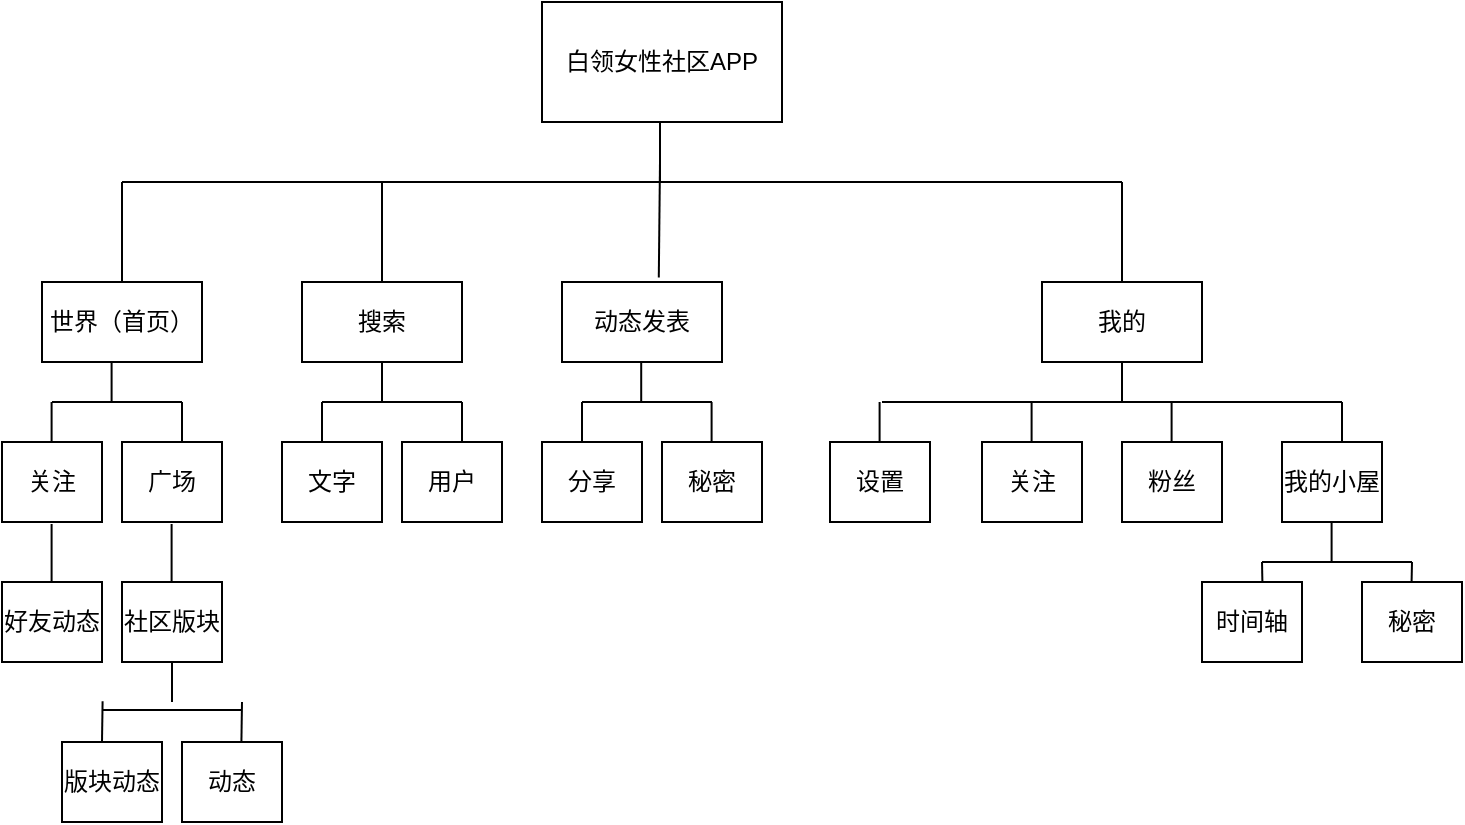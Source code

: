 <mxfile version="12.9.10" type="github">
  <diagram id="9JHG0YwPGLlp4J_sVx6B" name="Page-1">
    <mxGraphModel dx="880" dy="484" grid="1" gridSize="10" guides="1" tooltips="1" connect="1" arrows="1" fold="1" page="1" pageScale="1" pageWidth="827" pageHeight="1169" math="0" shadow="0">
      <root>
        <mxCell id="0" />
        <mxCell id="1" parent="0" />
        <mxCell id="IQmj9phW9OwQ1xW1Qga1-2" value="白领女性社区APP" style="rounded=0;whiteSpace=wrap;html=1;" parent="1" vertex="1">
          <mxGeometry x="270" y="230" width="120" height="60" as="geometry" />
        </mxCell>
        <mxCell id="7LcBtZxE-Kfw0sb23pDX-1" value="搜索" style="rounded=0;whiteSpace=wrap;html=1;" parent="1" vertex="1">
          <mxGeometry x="150" y="370" width="80" height="40" as="geometry" />
        </mxCell>
        <mxCell id="7LcBtZxE-Kfw0sb23pDX-2" value="世界（首页）" style="rounded=0;whiteSpace=wrap;html=1;" parent="1" vertex="1">
          <mxGeometry x="20" y="370" width="80" height="40" as="geometry" />
        </mxCell>
        <mxCell id="7LcBtZxE-Kfw0sb23pDX-3" value="动态发表" style="rounded=0;whiteSpace=wrap;html=1;" parent="1" vertex="1">
          <mxGeometry x="280" y="370" width="80" height="40" as="geometry" />
        </mxCell>
        <mxCell id="7LcBtZxE-Kfw0sb23pDX-4" value="我的" style="rounded=0;whiteSpace=wrap;html=1;" parent="1" vertex="1">
          <mxGeometry x="520" y="370" width="80" height="40" as="geometry" />
        </mxCell>
        <mxCell id="7LcBtZxE-Kfw0sb23pDX-5" value="关注" style="rounded=0;whiteSpace=wrap;html=1;" parent="1" vertex="1">
          <mxGeometry y="450" width="50" height="40" as="geometry" />
        </mxCell>
        <mxCell id="7LcBtZxE-Kfw0sb23pDX-6" value="广场" style="rounded=0;whiteSpace=wrap;html=1;" parent="1" vertex="1">
          <mxGeometry x="60" y="450" width="50" height="40" as="geometry" />
        </mxCell>
        <mxCell id="7LcBtZxE-Kfw0sb23pDX-9" value="好友动态" style="rounded=0;whiteSpace=wrap;html=1;" parent="1" vertex="1">
          <mxGeometry y="520" width="50" height="40" as="geometry" />
        </mxCell>
        <mxCell id="7LcBtZxE-Kfw0sb23pDX-11" value="社区版块" style="rounded=0;whiteSpace=wrap;html=1;" parent="1" vertex="1">
          <mxGeometry x="60" y="520" width="50" height="40" as="geometry" />
        </mxCell>
        <mxCell id="7LcBtZxE-Kfw0sb23pDX-13" value="用户" style="rounded=0;whiteSpace=wrap;html=1;" parent="1" vertex="1">
          <mxGeometry x="200" y="450" width="50" height="40" as="geometry" />
        </mxCell>
        <mxCell id="7LcBtZxE-Kfw0sb23pDX-14" value="版块动态" style="rounded=0;whiteSpace=wrap;html=1;" parent="1" vertex="1">
          <mxGeometry x="30" y="600" width="50" height="40" as="geometry" />
        </mxCell>
        <mxCell id="7LcBtZxE-Kfw0sb23pDX-15" value="文字&lt;span style=&quot;font-family: monospace ; font-size: 0px&quot;&gt;%3CmxGraphModel%3E%3Croot%3E%3CmxCell%20id%3D%220%22%2F%3E%3CmxCell%20id%3D%221%22%20parent%3D%220%22%2F%3E%3CmxCell%20id%3D%222%22%20value%3D%22%E6%90%9C%E7%B4%A2%22%20style%3D%22rounded%3D0%3BwhiteSpace%3Dwrap%3Bhtml%3D1%3B%22%20vertex%3D%221%22%20parent%3D%221%22%3E%3CmxGeometry%20x%3D%22334%22%20y%3D%22410%22%20width%3D%2280%22%20height%3D%2240%22%20as%3D%22geometry%22%2F%3E%3C%2FmxCell%3E%3C%2Froot%3E%3C%2FmxGraphModel%3E&lt;/span&gt;" style="rounded=0;whiteSpace=wrap;html=1;" parent="1" vertex="1">
          <mxGeometry x="140" y="450" width="50" height="40" as="geometry" />
        </mxCell>
        <mxCell id="7LcBtZxE-Kfw0sb23pDX-16" value="动态" style="rounded=0;whiteSpace=wrap;html=1;" parent="1" vertex="1">
          <mxGeometry x="90" y="600" width="50" height="40" as="geometry" />
        </mxCell>
        <mxCell id="7LcBtZxE-Kfw0sb23pDX-18" value="分享" style="rounded=0;whiteSpace=wrap;html=1;" parent="1" vertex="1">
          <mxGeometry x="270" y="450" width="50" height="40" as="geometry" />
        </mxCell>
        <mxCell id="7LcBtZxE-Kfw0sb23pDX-23" value="秘密" style="rounded=0;whiteSpace=wrap;html=1;" parent="1" vertex="1">
          <mxGeometry x="330" y="450" width="50" height="40" as="geometry" />
        </mxCell>
        <mxCell id="7LcBtZxE-Kfw0sb23pDX-25" value="设置" style="rounded=0;whiteSpace=wrap;html=1;" parent="1" vertex="1">
          <mxGeometry x="414" y="450" width="50" height="40" as="geometry" />
        </mxCell>
        <mxCell id="7LcBtZxE-Kfw0sb23pDX-26" value="关注" style="rounded=0;whiteSpace=wrap;html=1;" parent="1" vertex="1">
          <mxGeometry x="490" y="450" width="50" height="40" as="geometry" />
        </mxCell>
        <mxCell id="7LcBtZxE-Kfw0sb23pDX-29" value="粉丝" style="rounded=0;whiteSpace=wrap;html=1;" parent="1" vertex="1">
          <mxGeometry x="560" y="450" width="50" height="40" as="geometry" />
        </mxCell>
        <mxCell id="7LcBtZxE-Kfw0sb23pDX-30" value="我的小屋" style="rounded=0;whiteSpace=wrap;html=1;" parent="1" vertex="1">
          <mxGeometry x="640" y="450" width="50" height="40" as="geometry" />
        </mxCell>
        <mxCell id="7LcBtZxE-Kfw0sb23pDX-33" value="时间轴" style="rounded=0;whiteSpace=wrap;html=1;" parent="1" vertex="1">
          <mxGeometry x="600" y="520" width="50" height="40" as="geometry" />
        </mxCell>
        <mxCell id="iN-X8D-LXdJQQtMRfMe6-1" value="秘密&lt;br&gt;" style="rounded=0;whiteSpace=wrap;html=1;" parent="1" vertex="1">
          <mxGeometry x="680" y="520" width="50" height="40" as="geometry" />
        </mxCell>
        <mxCell id="iN-X8D-LXdJQQtMRfMe6-2" style="edgeStyle=orthogonalEdgeStyle;rounded=0;orthogonalLoop=1;jettySize=auto;html=1;exitX=0.5;exitY=1;exitDx=0;exitDy=0;" parent="1" edge="1">
          <mxGeometry relative="1" as="geometry">
            <mxPoint x="85" y="500" as="sourcePoint" />
            <mxPoint x="85" y="500" as="targetPoint" />
          </mxGeometry>
        </mxCell>
        <mxCell id="iN-X8D-LXdJQQtMRfMe6-5" value="" style="endArrow=none;html=1;" parent="1" edge="1">
          <mxGeometry width="50" height="50" relative="1" as="geometry">
            <mxPoint x="60" y="320" as="sourcePoint" />
            <mxPoint x="560" y="320" as="targetPoint" />
          </mxGeometry>
        </mxCell>
        <mxCell id="iN-X8D-LXdJQQtMRfMe6-6" value="" style="endArrow=none;html=1;" parent="1" edge="1">
          <mxGeometry width="50" height="50" relative="1" as="geometry">
            <mxPoint x="440" y="430" as="sourcePoint" />
            <mxPoint x="670" y="430" as="targetPoint" />
          </mxGeometry>
        </mxCell>
        <mxCell id="iN-X8D-LXdJQQtMRfMe6-7" value="" style="endArrow=none;html=1;" parent="1" edge="1">
          <mxGeometry width="50" height="50" relative="1" as="geometry">
            <mxPoint x="25" y="430" as="sourcePoint" />
            <mxPoint x="90" y="430" as="targetPoint" />
          </mxGeometry>
        </mxCell>
        <mxCell id="iN-X8D-LXdJQQtMRfMe6-8" value="" style="endArrow=none;html=1;" parent="1" edge="1">
          <mxGeometry width="50" height="50" relative="1" as="geometry">
            <mxPoint x="160" y="430" as="sourcePoint" />
            <mxPoint x="230" y="430" as="targetPoint" />
          </mxGeometry>
        </mxCell>
        <mxCell id="iN-X8D-LXdJQQtMRfMe6-9" value="" style="endArrow=none;html=1;" parent="1" edge="1">
          <mxGeometry width="50" height="50" relative="1" as="geometry">
            <mxPoint x="290" y="430" as="sourcePoint" />
            <mxPoint x="355" y="430" as="targetPoint" />
          </mxGeometry>
        </mxCell>
        <mxCell id="iN-X8D-LXdJQQtMRfMe6-10" value="" style="endArrow=none;html=1;" parent="1" edge="1">
          <mxGeometry width="50" height="50" relative="1" as="geometry">
            <mxPoint x="50" y="584" as="sourcePoint" />
            <mxPoint x="120" y="584" as="targetPoint" />
          </mxGeometry>
        </mxCell>
        <mxCell id="iN-X8D-LXdJQQtMRfMe6-11" value="" style="endArrow=none;html=1;" parent="1" edge="1">
          <mxGeometry width="50" height="50" relative="1" as="geometry">
            <mxPoint x="630" y="510" as="sourcePoint" />
            <mxPoint x="705" y="510" as="targetPoint" />
          </mxGeometry>
        </mxCell>
        <mxCell id="iN-X8D-LXdJQQtMRfMe6-14" value="" style="endArrow=none;html=1;" parent="1" edge="1">
          <mxGeometry width="50" height="50" relative="1" as="geometry">
            <mxPoint x="560" y="370" as="sourcePoint" />
            <mxPoint x="560" y="320" as="targetPoint" />
          </mxGeometry>
        </mxCell>
        <mxCell id="iN-X8D-LXdJQQtMRfMe6-15" value="" style="endArrow=none;html=1;" parent="1" edge="1">
          <mxGeometry width="50" height="50" relative="1" as="geometry">
            <mxPoint x="60" y="370" as="sourcePoint" />
            <mxPoint x="60" y="320" as="targetPoint" />
          </mxGeometry>
        </mxCell>
        <mxCell id="iN-X8D-LXdJQQtMRfMe6-16" value="" style="endArrow=none;html=1;" parent="1" edge="1">
          <mxGeometry width="50" height="50" relative="1" as="geometry">
            <mxPoint x="329" y="320" as="sourcePoint" />
            <mxPoint x="329" y="290" as="targetPoint" />
          </mxGeometry>
        </mxCell>
        <mxCell id="iN-X8D-LXdJQQtMRfMe6-17" value="" style="endArrow=none;html=1;" parent="1" edge="1">
          <mxGeometry width="50" height="50" relative="1" as="geometry">
            <mxPoint x="190" y="370" as="sourcePoint" />
            <mxPoint x="190" y="320" as="targetPoint" />
          </mxGeometry>
        </mxCell>
        <mxCell id="iN-X8D-LXdJQQtMRfMe6-18" value="" style="endArrow=none;html=1;exitX=0.605;exitY=-0.055;exitDx=0;exitDy=0;exitPerimeter=0;" parent="1" source="7LcBtZxE-Kfw0sb23pDX-3" edge="1">
          <mxGeometry width="50" height="50" relative="1" as="geometry">
            <mxPoint x="329" y="360" as="sourcePoint" />
            <mxPoint x="329" y="310" as="targetPoint" />
          </mxGeometry>
        </mxCell>
        <mxCell id="iN-X8D-LXdJQQtMRfMe6-19" value="" style="endArrow=none;html=1;" parent="1" edge="1">
          <mxGeometry width="50" height="50" relative="1" as="geometry">
            <mxPoint x="90" y="430" as="sourcePoint" />
            <mxPoint x="90" y="450" as="targetPoint" />
          </mxGeometry>
        </mxCell>
        <mxCell id="iN-X8D-LXdJQQtMRfMe6-20" value="" style="endArrow=none;html=1;" parent="1" edge="1">
          <mxGeometry width="50" height="50" relative="1" as="geometry">
            <mxPoint x="24.8" y="430" as="sourcePoint" />
            <mxPoint x="24.8" y="450" as="targetPoint" />
          </mxGeometry>
        </mxCell>
        <mxCell id="iN-X8D-LXdJQQtMRfMe6-21" value="" style="endArrow=none;html=1;" parent="1" edge="1">
          <mxGeometry width="50" height="50" relative="1" as="geometry">
            <mxPoint x="54.8" y="410" as="sourcePoint" />
            <mxPoint x="54.8" y="430" as="targetPoint" />
          </mxGeometry>
        </mxCell>
        <mxCell id="iN-X8D-LXdJQQtMRfMe6-22" value="" style="endArrow=none;html=1;" parent="1" edge="1">
          <mxGeometry width="50" height="50" relative="1" as="geometry">
            <mxPoint x="190" y="410" as="sourcePoint" />
            <mxPoint x="190" y="430" as="targetPoint" />
          </mxGeometry>
        </mxCell>
        <mxCell id="iN-X8D-LXdJQQtMRfMe6-23" value="" style="endArrow=none;html=1;" parent="1" edge="1">
          <mxGeometry width="50" height="50" relative="1" as="geometry">
            <mxPoint x="160" y="430" as="sourcePoint" />
            <mxPoint x="160" y="450" as="targetPoint" />
          </mxGeometry>
        </mxCell>
        <mxCell id="iN-X8D-LXdJQQtMRfMe6-24" value="" style="endArrow=none;html=1;" parent="1" edge="1">
          <mxGeometry width="50" height="50" relative="1" as="geometry">
            <mxPoint x="230" y="430" as="sourcePoint" />
            <mxPoint x="230" y="450" as="targetPoint" />
          </mxGeometry>
        </mxCell>
        <mxCell id="iN-X8D-LXdJQQtMRfMe6-25" value="" style="endArrow=none;html=1;" parent="1" edge="1">
          <mxGeometry width="50" height="50" relative="1" as="geometry">
            <mxPoint x="319.6" y="410" as="sourcePoint" />
            <mxPoint x="319.6" y="430" as="targetPoint" />
          </mxGeometry>
        </mxCell>
        <mxCell id="iN-X8D-LXdJQQtMRfMe6-26" value="" style="endArrow=none;html=1;" parent="1" edge="1">
          <mxGeometry width="50" height="50" relative="1" as="geometry">
            <mxPoint x="514.8" y="430" as="sourcePoint" />
            <mxPoint x="514.8" y="450" as="targetPoint" />
          </mxGeometry>
        </mxCell>
        <mxCell id="iN-X8D-LXdJQQtMRfMe6-27" value="" style="endArrow=none;html=1;" parent="1" edge="1">
          <mxGeometry width="50" height="50" relative="1" as="geometry">
            <mxPoint x="290" y="430" as="sourcePoint" />
            <mxPoint x="290" y="450" as="targetPoint" />
          </mxGeometry>
        </mxCell>
        <mxCell id="iN-X8D-LXdJQQtMRfMe6-28" value="" style="endArrow=none;html=1;" parent="1" edge="1">
          <mxGeometry width="50" height="50" relative="1" as="geometry">
            <mxPoint x="438.8" y="430" as="sourcePoint" />
            <mxPoint x="438.8" y="450" as="targetPoint" />
          </mxGeometry>
        </mxCell>
        <mxCell id="iN-X8D-LXdJQQtMRfMe6-29" value="" style="endArrow=none;html=1;" parent="1" edge="1">
          <mxGeometry width="50" height="50" relative="1" as="geometry">
            <mxPoint x="354.8" y="430" as="sourcePoint" />
            <mxPoint x="354.8" y="450" as="targetPoint" />
          </mxGeometry>
        </mxCell>
        <mxCell id="iN-X8D-LXdJQQtMRfMe6-32" value="" style="endArrow=none;html=1;" parent="1" edge="1">
          <mxGeometry width="50" height="50" relative="1" as="geometry">
            <mxPoint x="584.8" y="430" as="sourcePoint" />
            <mxPoint x="584.8" y="450" as="targetPoint" />
          </mxGeometry>
        </mxCell>
        <mxCell id="iN-X8D-LXdJQQtMRfMe6-34" value="" style="endArrow=none;html=1;" parent="1" edge="1">
          <mxGeometry width="50" height="50" relative="1" as="geometry">
            <mxPoint x="560" y="410" as="sourcePoint" />
            <mxPoint x="560" y="430" as="targetPoint" />
          </mxGeometry>
        </mxCell>
        <mxCell id="iN-X8D-LXdJQQtMRfMe6-35" value="" style="endArrow=none;html=1;" parent="1" edge="1">
          <mxGeometry width="50" height="50" relative="1" as="geometry">
            <mxPoint x="664.8" y="490" as="sourcePoint" />
            <mxPoint x="664.8" y="510" as="targetPoint" />
          </mxGeometry>
        </mxCell>
        <mxCell id="iN-X8D-LXdJQQtMRfMe6-36" value="" style="endArrow=none;html=1;" parent="1" edge="1">
          <mxGeometry width="50" height="50" relative="1" as="geometry">
            <mxPoint x="705" y="510" as="sourcePoint" />
            <mxPoint x="704.8" y="520" as="targetPoint" />
          </mxGeometry>
        </mxCell>
        <mxCell id="iN-X8D-LXdJQQtMRfMe6-37" value="" style="endArrow=none;html=1;" parent="1" edge="1">
          <mxGeometry width="50" height="50" relative="1" as="geometry">
            <mxPoint x="670" y="430" as="sourcePoint" />
            <mxPoint x="670" y="450" as="targetPoint" />
          </mxGeometry>
        </mxCell>
        <mxCell id="iN-X8D-LXdJQQtMRfMe6-39" value="" style="endArrow=none;html=1;" parent="1" edge="1">
          <mxGeometry width="50" height="50" relative="1" as="geometry">
            <mxPoint x="630" y="510" as="sourcePoint" />
            <mxPoint x="630.2" y="520" as="targetPoint" />
          </mxGeometry>
        </mxCell>
        <mxCell id="iN-X8D-LXdJQQtMRfMe6-42" value="" style="endArrow=none;html=1;" parent="1" edge="1">
          <mxGeometry width="50" height="50" relative="1" as="geometry">
            <mxPoint x="24.8" y="491" as="sourcePoint" />
            <mxPoint x="24.8" y="520" as="targetPoint" />
          </mxGeometry>
        </mxCell>
        <mxCell id="iN-X8D-LXdJQQtMRfMe6-43" value="" style="endArrow=none;html=1;" parent="1" edge="1">
          <mxGeometry width="50" height="50" relative="1" as="geometry">
            <mxPoint x="85" y="560" as="sourcePoint" />
            <mxPoint x="85" y="580" as="targetPoint" />
          </mxGeometry>
        </mxCell>
        <mxCell id="iN-X8D-LXdJQQtMRfMe6-44" value="" style="endArrow=none;html=1;entryX=0.594;entryY=0.008;entryDx=0;entryDy=0;entryPerimeter=0;" parent="1" target="7LcBtZxE-Kfw0sb23pDX-16" edge="1">
          <mxGeometry width="50" height="50" relative="1" as="geometry">
            <mxPoint x="120" y="580" as="sourcePoint" />
            <mxPoint x="114.8" y="600" as="targetPoint" />
          </mxGeometry>
        </mxCell>
        <mxCell id="iN-X8D-LXdJQQtMRfMe6-45" value="" style="endArrow=none;html=1;entryX=0.594;entryY=0.008;entryDx=0;entryDy=0;entryPerimeter=0;" parent="1" edge="1">
          <mxGeometry width="50" height="50" relative="1" as="geometry">
            <mxPoint x="50.3" y="579.68" as="sourcePoint" />
            <mxPoint x="50.0" y="600.0" as="targetPoint" />
          </mxGeometry>
        </mxCell>
        <mxCell id="iN-X8D-LXdJQQtMRfMe6-46" value="" style="endArrow=none;html=1;" parent="1" edge="1">
          <mxGeometry width="50" height="50" relative="1" as="geometry">
            <mxPoint x="84.8" y="491" as="sourcePoint" />
            <mxPoint x="84.8" y="520" as="targetPoint" />
          </mxGeometry>
        </mxCell>
      </root>
    </mxGraphModel>
  </diagram>
</mxfile>
